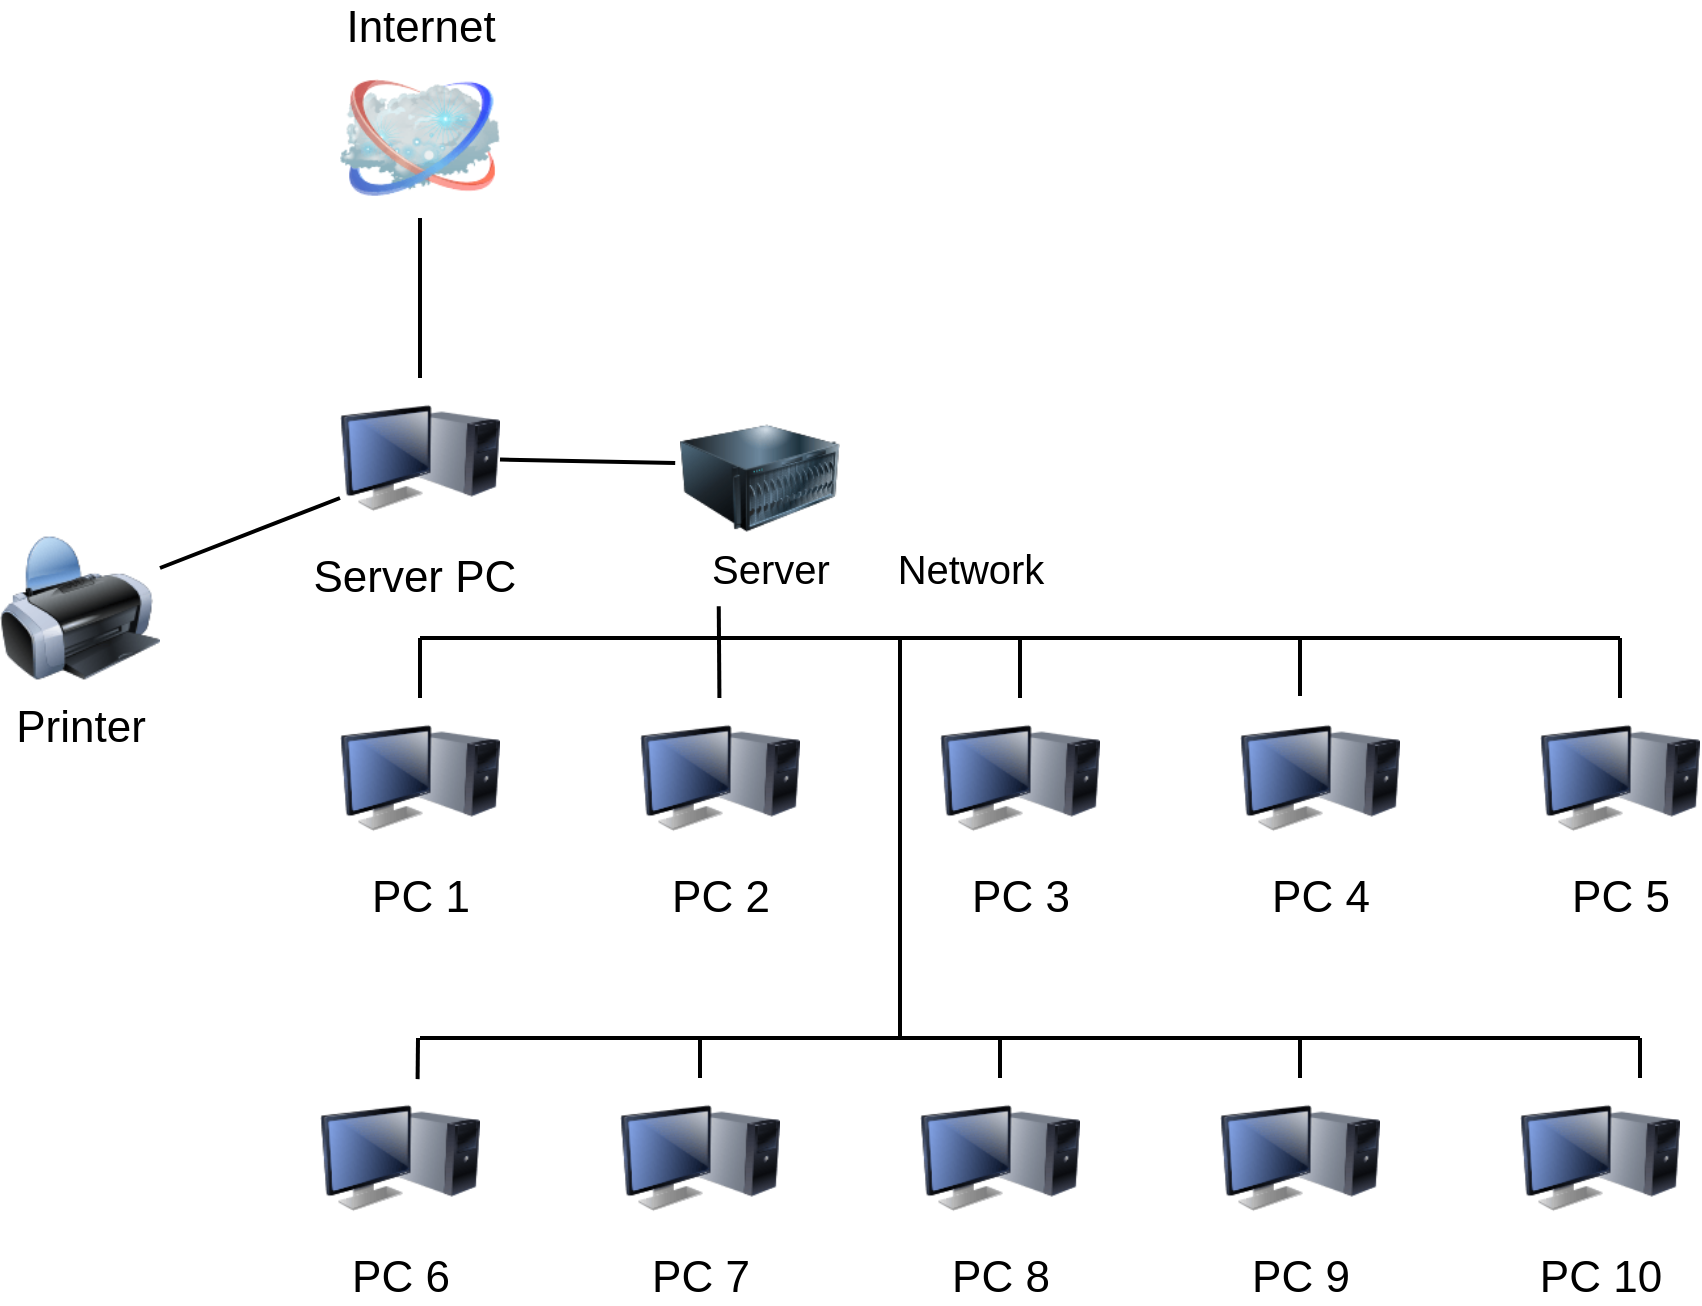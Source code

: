 <mxfile version="14.2.6" type="github">
  <diagram name="Page-1" id="55a83fd1-7818-8e21-69c5-c3457e3827bb">
    <mxGraphModel dx="1730" dy="967" grid="1" gridSize="10" guides="1" tooltips="1" connect="1" arrows="1" fold="1" page="1" pageScale="1" pageWidth="1100" pageHeight="850" background="#ffffff" math="0" shadow="0">
      <root>
        <mxCell id="0" />
        <mxCell id="1" parent="0" />
        <mxCell id="69ecfefc5c41e42c-2" value="Internet" style="image;html=1;labelBackgroundColor=#ffffff;image=img/lib/clip_art/networking/Cloud_128x128.png;rounded=1;shadow=0;comic=0;strokeWidth=2;fontSize=22;labelPosition=center;verticalLabelPosition=top;align=center;verticalAlign=bottom;" parent="1" vertex="1">
          <mxGeometry x="320" y="50" width="80" height="80" as="geometry" />
        </mxCell>
        <mxCell id="69ecfefc5c41e42c-5" value="PC 1" style="image;html=1;labelBackgroundColor=#ffffff;image=img/lib/clip_art/computers/Monitor_Tower_128x128.png;rounded=1;shadow=0;comic=0;strokeWidth=2;fontSize=22" parent="1" vertex="1">
          <mxGeometry x="320" y="370" width="80" height="80" as="geometry" />
        </mxCell>
        <mxCell id="69ecfefc5c41e42c-6" value="Printer" style="image;html=1;labelBackgroundColor=#ffffff;image=img/lib/clip_art/computers/Printer_128x128.png;rounded=1;shadow=0;comic=0;strokeWidth=2;fontSize=22" parent="1" vertex="1">
          <mxGeometry x="150" y="285" width="80" height="80" as="geometry" />
        </mxCell>
        <mxCell id="ljmvhu7upG-RRoT3nffI-3" value="PC 2" style="image;html=1;labelBackgroundColor=#ffffff;image=img/lib/clip_art/computers/Monitor_Tower_128x128.png;rounded=1;shadow=0;comic=0;strokeWidth=2;fontSize=22" vertex="1" parent="1">
          <mxGeometry x="470" y="370" width="80" height="80" as="geometry" />
        </mxCell>
        <mxCell id="ljmvhu7upG-RRoT3nffI-6" value="PC 3" style="image;html=1;labelBackgroundColor=#ffffff;image=img/lib/clip_art/computers/Monitor_Tower_128x128.png;rounded=1;shadow=0;comic=0;strokeWidth=2;fontSize=22" vertex="1" parent="1">
          <mxGeometry x="620" y="370" width="80" height="80" as="geometry" />
        </mxCell>
        <mxCell id="ljmvhu7upG-RRoT3nffI-7" value="PC 4" style="image;html=1;labelBackgroundColor=#ffffff;image=img/lib/clip_art/computers/Monitor_Tower_128x128.png;rounded=1;shadow=0;comic=0;strokeWidth=2;fontSize=22" vertex="1" parent="1">
          <mxGeometry x="770" y="370" width="80" height="80" as="geometry" />
        </mxCell>
        <mxCell id="ljmvhu7upG-RRoT3nffI-8" value="PC 5" style="image;html=1;labelBackgroundColor=#ffffff;image=img/lib/clip_art/computers/Monitor_Tower_128x128.png;rounded=1;shadow=0;comic=0;strokeWidth=2;fontSize=22" vertex="1" parent="1">
          <mxGeometry x="920" y="370" width="80" height="80" as="geometry" />
        </mxCell>
        <mxCell id="ljmvhu7upG-RRoT3nffI-9" value="Server PC&amp;nbsp;" style="image;html=1;labelBackgroundColor=#ffffff;image=img/lib/clip_art/computers/Monitor_Tower_128x128.png;rounded=1;shadow=0;comic=0;strokeWidth=2;fontSize=22" vertex="1" parent="1">
          <mxGeometry x="320" y="210" width="80" height="80" as="geometry" />
        </mxCell>
        <mxCell id="ljmvhu7upG-RRoT3nffI-10" value="" style="image;html=1;image=img/lib/clip_art/computers/Server_128x128.png" vertex="1" parent="1">
          <mxGeometry x="490" y="220" width="80" height="80" as="geometry" />
        </mxCell>
        <mxCell id="ljmvhu7upG-RRoT3nffI-14" value="" style="endArrow=none;html=1;entryX=0.5;entryY=1;entryDx=0;entryDy=0;strokeWidth=2;exitX=0.5;exitY=0;exitDx=0;exitDy=0;" edge="1" parent="1" source="ljmvhu7upG-RRoT3nffI-9" target="69ecfefc5c41e42c-2">
          <mxGeometry width="50" height="50" relative="1" as="geometry">
            <mxPoint x="580" y="310" as="sourcePoint" />
            <mxPoint x="590" y="230" as="targetPoint" />
          </mxGeometry>
        </mxCell>
        <mxCell id="ljmvhu7upG-RRoT3nffI-15" value="" style="endArrow=none;html=1;strokeWidth=2;exitX=-0.03;exitY=0.407;exitDx=0;exitDy=0;exitPerimeter=0;" edge="1" parent="1" source="ljmvhu7upG-RRoT3nffI-10" target="ljmvhu7upG-RRoT3nffI-9">
          <mxGeometry width="50" height="50" relative="1" as="geometry">
            <mxPoint x="560" y="230" as="sourcePoint" />
            <mxPoint x="580" y="190" as="targetPoint" />
          </mxGeometry>
        </mxCell>
        <mxCell id="ljmvhu7upG-RRoT3nffI-16" value="" style="endArrow=none;html=1;strokeWidth=2;exitX=0.134;exitY=1.138;exitDx=0;exitDy=0;exitPerimeter=0;" edge="1" parent="1" source="ljmvhu7upG-RRoT3nffI-51" target="ljmvhu7upG-RRoT3nffI-3">
          <mxGeometry width="50" height="50" relative="1" as="geometry">
            <mxPoint x="507" y="320" as="sourcePoint" />
            <mxPoint x="410" y="260.803" as="targetPoint" />
          </mxGeometry>
        </mxCell>
        <mxCell id="ljmvhu7upG-RRoT3nffI-17" value="" style="endArrow=none;html=1;strokeWidth=2;" edge="1" parent="1">
          <mxGeometry width="50" height="50" relative="1" as="geometry">
            <mxPoint x="960" y="340" as="sourcePoint" />
            <mxPoint x="360" y="340" as="targetPoint" />
          </mxGeometry>
        </mxCell>
        <mxCell id="ljmvhu7upG-RRoT3nffI-18" value="" style="endArrow=none;html=1;strokeWidth=2;exitX=0.5;exitY=0;exitDx=0;exitDy=0;" edge="1" parent="1" source="69ecfefc5c41e42c-5">
          <mxGeometry width="50" height="50" relative="1" as="geometry">
            <mxPoint x="970" y="350" as="sourcePoint" />
            <mxPoint x="360" y="340" as="targetPoint" />
          </mxGeometry>
        </mxCell>
        <mxCell id="ljmvhu7upG-RRoT3nffI-19" value="" style="endArrow=none;html=1;strokeWidth=2;" edge="1" parent="1" source="ljmvhu7upG-RRoT3nffI-6">
          <mxGeometry width="50" height="50" relative="1" as="geometry">
            <mxPoint x="980" y="360" as="sourcePoint" />
            <mxPoint x="660" y="340" as="targetPoint" />
          </mxGeometry>
        </mxCell>
        <mxCell id="ljmvhu7upG-RRoT3nffI-20" value="" style="endArrow=none;html=1;strokeWidth=2;" edge="1" parent="1">
          <mxGeometry width="50" height="50" relative="1" as="geometry">
            <mxPoint x="800" y="369" as="sourcePoint" />
            <mxPoint x="800" y="340" as="targetPoint" />
          </mxGeometry>
        </mxCell>
        <mxCell id="ljmvhu7upG-RRoT3nffI-21" value="" style="endArrow=none;html=1;strokeWidth=2;exitX=0.5;exitY=0;exitDx=0;exitDy=0;" edge="1" parent="1" source="ljmvhu7upG-RRoT3nffI-8">
          <mxGeometry width="50" height="50" relative="1" as="geometry">
            <mxPoint x="810" y="379" as="sourcePoint" />
            <mxPoint x="960" y="340" as="targetPoint" />
          </mxGeometry>
        </mxCell>
        <mxCell id="ljmvhu7upG-RRoT3nffI-22" value="" style="endArrow=none;html=1;strokeWidth=2;" edge="1" parent="1">
          <mxGeometry width="50" height="50" relative="1" as="geometry">
            <mxPoint x="600" y="540" as="sourcePoint" />
            <mxPoint x="600" y="340" as="targetPoint" />
          </mxGeometry>
        </mxCell>
        <mxCell id="ljmvhu7upG-RRoT3nffI-23" value="" style="endArrow=none;html=1;strokeWidth=2;" edge="1" parent="1">
          <mxGeometry width="50" height="50" relative="1" as="geometry">
            <mxPoint x="360" y="540" as="sourcePoint" />
            <mxPoint x="970" y="540" as="targetPoint" />
          </mxGeometry>
        </mxCell>
        <mxCell id="ljmvhu7upG-RRoT3nffI-24" value="PC 6" style="image;html=1;labelBackgroundColor=#ffffff;image=img/lib/clip_art/computers/Monitor_Tower_128x128.png;rounded=1;shadow=0;comic=0;strokeWidth=2;fontSize=22" vertex="1" parent="1">
          <mxGeometry x="310" y="560" width="80" height="80" as="geometry" />
        </mxCell>
        <mxCell id="ljmvhu7upG-RRoT3nffI-25" value="PC 7&lt;br&gt;" style="image;html=1;labelBackgroundColor=#ffffff;image=img/lib/clip_art/computers/Monitor_Tower_128x128.png;rounded=1;shadow=0;comic=0;strokeWidth=2;fontSize=22" vertex="1" parent="1">
          <mxGeometry x="460" y="560" width="80" height="80" as="geometry" />
        </mxCell>
        <mxCell id="ljmvhu7upG-RRoT3nffI-26" value="PC 8" style="image;html=1;labelBackgroundColor=#ffffff;image=img/lib/clip_art/computers/Monitor_Tower_128x128.png;rounded=1;shadow=0;comic=0;strokeWidth=2;fontSize=22" vertex="1" parent="1">
          <mxGeometry x="610" y="560" width="80" height="80" as="geometry" />
        </mxCell>
        <mxCell id="ljmvhu7upG-RRoT3nffI-27" value="PC 9&lt;br&gt;" style="image;html=1;labelBackgroundColor=#ffffff;image=img/lib/clip_art/computers/Monitor_Tower_128x128.png;rounded=1;shadow=0;comic=0;strokeWidth=2;fontSize=22" vertex="1" parent="1">
          <mxGeometry x="760" y="560" width="80" height="80" as="geometry" />
        </mxCell>
        <mxCell id="ljmvhu7upG-RRoT3nffI-28" value="PC 10" style="image;html=1;labelBackgroundColor=#ffffff;image=img/lib/clip_art/computers/Monitor_Tower_128x128.png;rounded=1;shadow=0;comic=0;strokeWidth=2;fontSize=22" vertex="1" parent="1">
          <mxGeometry x="910" y="560" width="80" height="80" as="geometry" />
        </mxCell>
        <mxCell id="ljmvhu7upG-RRoT3nffI-37" value="" style="endArrow=none;html=1;strokeWidth=2;exitX=0.5;exitY=0;exitDx=0;exitDy=0;" edge="1" parent="1" source="ljmvhu7upG-RRoT3nffI-27">
          <mxGeometry width="50" height="50" relative="1" as="geometry">
            <mxPoint x="810" y="379" as="sourcePoint" />
            <mxPoint x="800" y="540" as="targetPoint" />
          </mxGeometry>
        </mxCell>
        <mxCell id="ljmvhu7upG-RRoT3nffI-39" value="" style="endArrow=none;html=1;strokeWidth=2;exitX=0.75;exitY=0;exitDx=0;exitDy=0;" edge="1" parent="1" source="ljmvhu7upG-RRoT3nffI-28">
          <mxGeometry width="50" height="50" relative="1" as="geometry">
            <mxPoint x="820" y="389" as="sourcePoint" />
            <mxPoint x="970" y="540" as="targetPoint" />
          </mxGeometry>
        </mxCell>
        <mxCell id="ljmvhu7upG-RRoT3nffI-40" value="" style="endArrow=none;html=1;strokeWidth=2;exitX=0.5;exitY=0;exitDx=0;exitDy=0;" edge="1" parent="1" source="ljmvhu7upG-RRoT3nffI-26">
          <mxGeometry width="50" height="50" relative="1" as="geometry">
            <mxPoint x="830" y="399" as="sourcePoint" />
            <mxPoint x="650" y="540" as="targetPoint" />
          </mxGeometry>
        </mxCell>
        <mxCell id="ljmvhu7upG-RRoT3nffI-41" value="" style="endArrow=none;html=1;strokeWidth=2;exitX=0.5;exitY=0;exitDx=0;exitDy=0;" edge="1" parent="1" source="ljmvhu7upG-RRoT3nffI-25">
          <mxGeometry width="50" height="50" relative="1" as="geometry">
            <mxPoint x="660" y="570" as="sourcePoint" />
            <mxPoint x="500" y="540" as="targetPoint" />
          </mxGeometry>
        </mxCell>
        <mxCell id="ljmvhu7upG-RRoT3nffI-44" value="" style="endArrow=none;html=1;strokeWidth=2;exitX=0.61;exitY=0.007;exitDx=0;exitDy=0;exitPerimeter=0;" edge="1" parent="1" source="ljmvhu7upG-RRoT3nffI-24">
          <mxGeometry width="50" height="50" relative="1" as="geometry">
            <mxPoint x="670" y="580" as="sourcePoint" />
            <mxPoint x="359" y="540" as="targetPoint" />
          </mxGeometry>
        </mxCell>
        <mxCell id="ljmvhu7upG-RRoT3nffI-47" value="" style="endArrow=none;html=1;strokeWidth=2;exitX=1;exitY=0.25;exitDx=0;exitDy=0;entryX=0;entryY=0.75;entryDx=0;entryDy=0;" edge="1" parent="1" source="69ecfefc5c41e42c-6" target="ljmvhu7upG-RRoT3nffI-9">
          <mxGeometry width="50" height="50" relative="1" as="geometry">
            <mxPoint x="497.6" y="262.56" as="sourcePoint" />
            <mxPoint x="410" y="260.803" as="targetPoint" />
          </mxGeometry>
        </mxCell>
        <mxCell id="ljmvhu7upG-RRoT3nffI-50" value="Network" style="text;html=1;align=center;verticalAlign=middle;resizable=0;points=[];autosize=1;fontSize=20;" vertex="1" parent="1">
          <mxGeometry x="590" y="290" width="90" height="30" as="geometry" />
        </mxCell>
        <mxCell id="ljmvhu7upG-RRoT3nffI-51" value="Server" style="text;html=1;align=center;verticalAlign=middle;resizable=0;points=[];autosize=1;fontSize=20;" vertex="1" parent="1">
          <mxGeometry x="500" y="290" width="70" height="30" as="geometry" />
        </mxCell>
      </root>
    </mxGraphModel>
  </diagram>
</mxfile>
